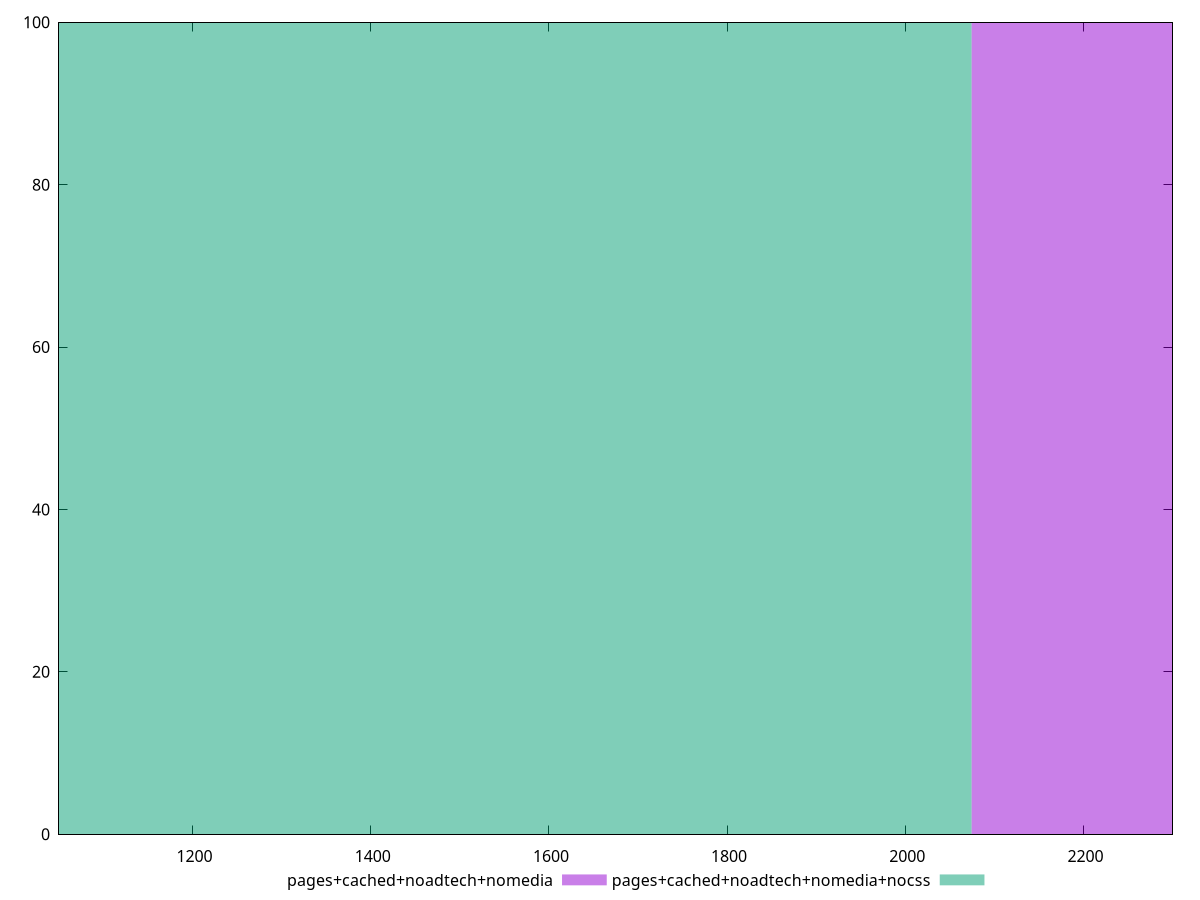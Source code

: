 reset

$pagesCachedNoadtechNomedia <<EOF
2765.8277566403985 100
EOF

$pagesCachedNoadtechNomediaNocss <<EOF
1382.9138783201993 100
EOF

set key outside below
set boxwidth 1382.9138783201993
set xrange [1050:2300]
set yrange [0:100]
set trange [0:100]
set style fill transparent solid 0.5 noborder
set terminal svg size 640, 500 enhanced background rgb 'white'
set output "report_00018_2021-02-10T15-25-16.877Z/unused-javascript/comparison/histogram/3_vs_4.svg"

plot $pagesCachedNoadtechNomedia title "pages+cached+noadtech+nomedia" with boxes, \
     $pagesCachedNoadtechNomediaNocss title "pages+cached+noadtech+nomedia+nocss" with boxes

reset
